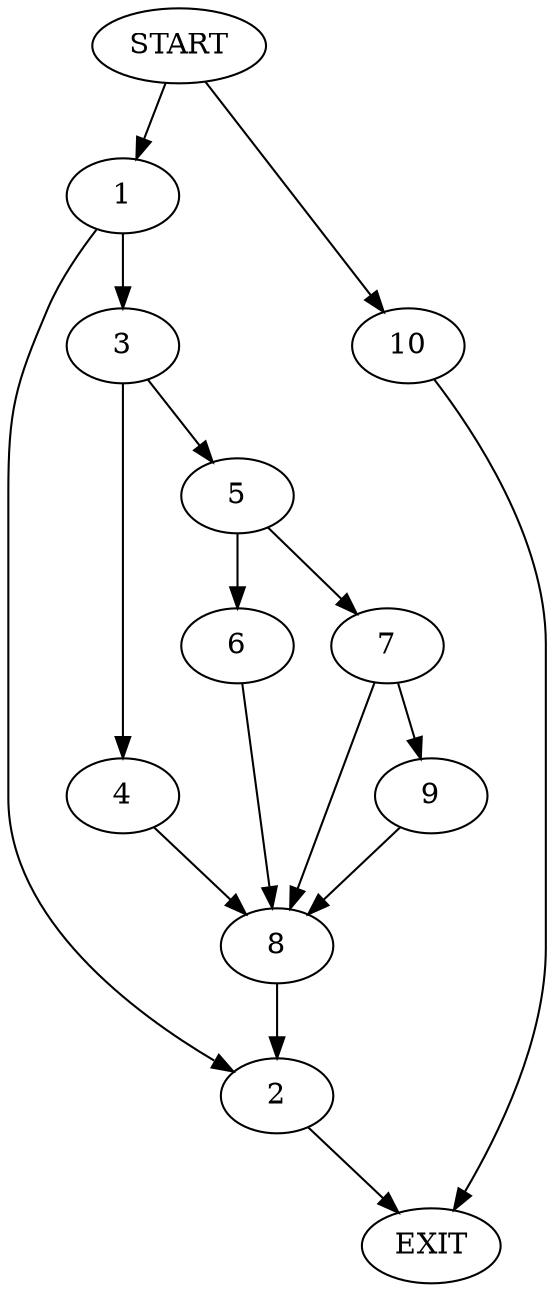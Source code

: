 digraph {
0 [label="START"]
11 [label="EXIT"]
0 -> 1
1 -> 2
1 -> 3
2 -> 11
3 -> 4
3 -> 5
5 -> 6
5 -> 7
4 -> 8
8 -> 2
6 -> 8
7 -> 8
7 -> 9
9 -> 8
0 -> 10
10 -> 11
}
